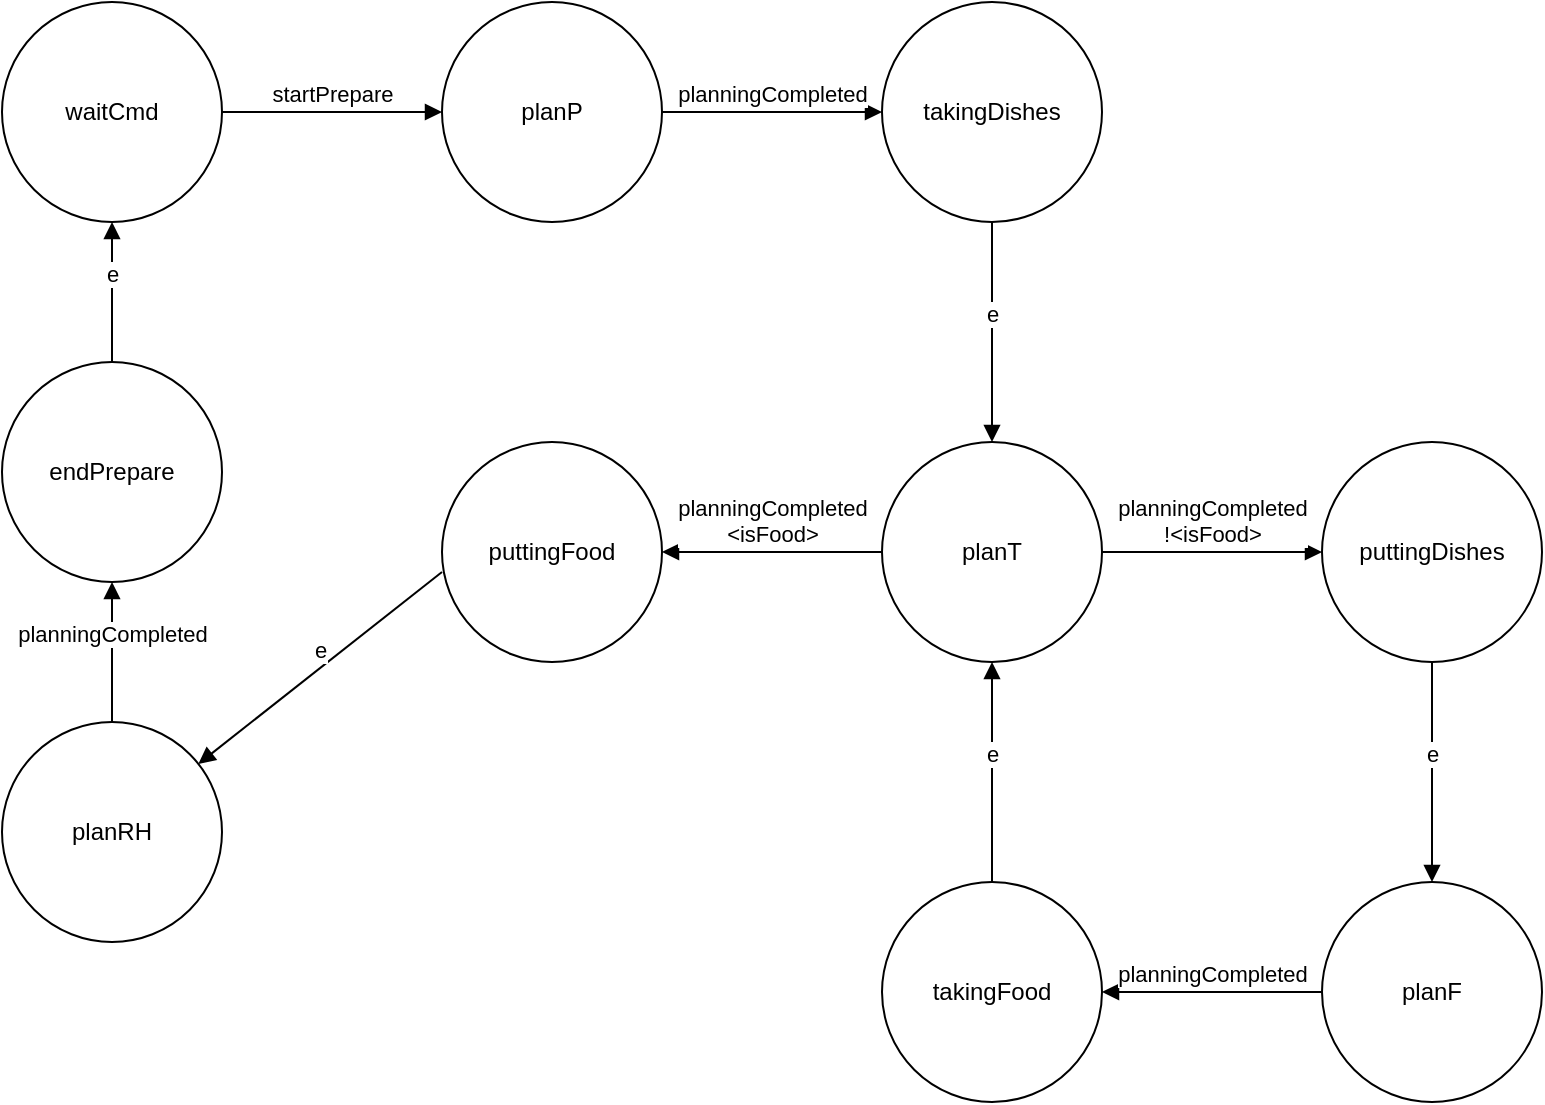 <mxfile version="11.3.0" type="device" pages="1"><diagram id="I5xboOEdw5Rs51gahl5T" name="Page-1"><mxGraphModel dx="1220" dy="720" grid="1" gridSize="10" guides="1" tooltips="1" connect="1" arrows="1" fold="1" page="1" pageScale="1" pageWidth="827" pageHeight="1169" math="0" shadow="0"><root><mxCell id="0"/><mxCell id="1" parent="0"/><mxCell id="TH9IEPblkeK4mTVFrxZU-1" value="waitCmd" style="ellipse;whiteSpace=wrap;html=1;" vertex="1" parent="1"><mxGeometry x="40" y="70" width="110" height="110" as="geometry"/></mxCell><mxCell id="TH9IEPblkeK4mTVFrxZU-2" value="planP" style="ellipse;whiteSpace=wrap;html=1;" vertex="1" parent="1"><mxGeometry x="260" y="70" width="110" height="110" as="geometry"/></mxCell><mxCell id="TH9IEPblkeK4mTVFrxZU-3" value="startPrepare" style="html=1;verticalAlign=bottom;endArrow=block;entryX=0;entryY=0.5;entryDx=0;entryDy=0;exitX=1;exitY=0.5;exitDx=0;exitDy=0;" edge="1" parent="1" source="TH9IEPblkeK4mTVFrxZU-1" target="TH9IEPblkeK4mTVFrxZU-2"><mxGeometry width="80" relative="1" as="geometry"><mxPoint x="150" y="120" as="sourcePoint"/><mxPoint x="260" y="118" as="targetPoint"/></mxGeometry></mxCell><mxCell id="TH9IEPblkeK4mTVFrxZU-5" value="takingDishes" style="ellipse;whiteSpace=wrap;html=1;" vertex="1" parent="1"><mxGeometry x="480" y="70" width="110" height="110" as="geometry"/></mxCell><mxCell id="TH9IEPblkeK4mTVFrxZU-6" value="planningCompleted" style="html=1;verticalAlign=bottom;endArrow=block;entryX=0;entryY=0.5;entryDx=0;entryDy=0;exitX=1;exitY=0.5;exitDx=0;exitDy=0;" edge="1" parent="1" target="TH9IEPblkeK4mTVFrxZU-5"><mxGeometry width="80" relative="1" as="geometry"><mxPoint x="370" y="125" as="sourcePoint"/><mxPoint x="480" y="118" as="targetPoint"/></mxGeometry></mxCell><mxCell id="TH9IEPblkeK4mTVFrxZU-7" value="planT" style="ellipse;whiteSpace=wrap;html=1;" vertex="1" parent="1"><mxGeometry x="480" y="290" width="110" height="110" as="geometry"/></mxCell><mxCell id="TH9IEPblkeK4mTVFrxZU-8" value="e" style="html=1;verticalAlign=bottom;endArrow=block;entryX=0.5;entryY=0;entryDx=0;entryDy=0;exitX=0.5;exitY=1;exitDx=0;exitDy=0;" edge="1" parent="1" target="TH9IEPblkeK4mTVFrxZU-7" source="TH9IEPblkeK4mTVFrxZU-5"><mxGeometry width="80" relative="1" as="geometry"><mxPoint x="590" y="125" as="sourcePoint"/><mxPoint x="700" y="118" as="targetPoint"/></mxGeometry></mxCell><mxCell id="TH9IEPblkeK4mTVFrxZU-10" value="puttingDishes" style="ellipse;whiteSpace=wrap;html=1;" vertex="1" parent="1"><mxGeometry x="700" y="290" width="110" height="110" as="geometry"/></mxCell><mxCell id="TH9IEPblkeK4mTVFrxZU-11" value="planningCompleted&lt;br&gt;!&amp;lt;isFood&amp;gt;" style="html=1;verticalAlign=bottom;endArrow=block;entryX=0;entryY=0.5;entryDx=0;entryDy=0;exitX=1;exitY=0.5;exitDx=0;exitDy=0;" edge="1" parent="1" target="TH9IEPblkeK4mTVFrxZU-10"><mxGeometry width="80" relative="1" as="geometry"><mxPoint x="590" y="345" as="sourcePoint"/><mxPoint x="700" y="338" as="targetPoint"/></mxGeometry></mxCell><mxCell id="TH9IEPblkeK4mTVFrxZU-12" value="planF" style="ellipse;whiteSpace=wrap;html=1;" vertex="1" parent="1"><mxGeometry x="700" y="510" width="110" height="110" as="geometry"/></mxCell><mxCell id="TH9IEPblkeK4mTVFrxZU-13" value="e" style="html=1;verticalAlign=bottom;endArrow=block;entryX=0.5;entryY=0;entryDx=0;entryDy=0;exitX=0.5;exitY=1;exitDx=0;exitDy=0;" edge="1" parent="1" target="TH9IEPblkeK4mTVFrxZU-12"><mxGeometry width="80" relative="1" as="geometry"><mxPoint x="755" y="400" as="sourcePoint"/><mxPoint x="920" y="338" as="targetPoint"/></mxGeometry></mxCell><mxCell id="TH9IEPblkeK4mTVFrxZU-14" value="takingFood" style="ellipse;whiteSpace=wrap;html=1;" vertex="1" parent="1"><mxGeometry x="480" y="510" width="110" height="110" as="geometry"/></mxCell><mxCell id="TH9IEPblkeK4mTVFrxZU-15" value="planningCompleted" style="html=1;verticalAlign=bottom;endArrow=block;exitX=0;exitY=0.5;exitDx=0;exitDy=0;entryX=1;entryY=0.5;entryDx=0;entryDy=0;" edge="1" parent="1" source="TH9IEPblkeK4mTVFrxZU-12" target="TH9IEPblkeK4mTVFrxZU-14"><mxGeometry width="80" relative="1" as="geometry"><mxPoint x="290" y="590" as="sourcePoint"/><mxPoint x="370" y="590" as="targetPoint"/></mxGeometry></mxCell><mxCell id="TH9IEPblkeK4mTVFrxZU-16" value="e" style="html=1;verticalAlign=bottom;endArrow=block;exitX=0.5;exitY=0;exitDx=0;exitDy=0;entryX=0.5;entryY=1;entryDx=0;entryDy=0;" edge="1" parent="1" source="TH9IEPblkeK4mTVFrxZU-14" target="TH9IEPblkeK4mTVFrxZU-7"><mxGeometry width="80" relative="1" as="geometry"><mxPoint x="260" y="570" as="sourcePoint"/><mxPoint x="340" y="570" as="targetPoint"/></mxGeometry></mxCell><mxCell id="TH9IEPblkeK4mTVFrxZU-17" value="puttingFood" style="ellipse;whiteSpace=wrap;html=1;" vertex="1" parent="1"><mxGeometry x="260" y="290" width="110" height="110" as="geometry"/></mxCell><mxCell id="TH9IEPblkeK4mTVFrxZU-18" value="planningCompleted&lt;br&gt;&amp;lt;isFood&amp;gt;" style="html=1;verticalAlign=bottom;endArrow=block;exitX=0;exitY=0.5;exitDx=0;exitDy=0;" edge="1" parent="1" source="TH9IEPblkeK4mTVFrxZU-7" target="TH9IEPblkeK4mTVFrxZU-17"><mxGeometry width="80" relative="1" as="geometry"><mxPoint x="270" y="430" as="sourcePoint"/><mxPoint x="350" y="430" as="targetPoint"/></mxGeometry></mxCell><mxCell id="TH9IEPblkeK4mTVFrxZU-19" value="planRH" style="ellipse;whiteSpace=wrap;html=1;" vertex="1" parent="1"><mxGeometry x="40" y="430" width="110" height="110" as="geometry"/></mxCell><mxCell id="TH9IEPblkeK4mTVFrxZU-20" value="e" style="html=1;verticalAlign=bottom;endArrow=block;exitX=0;exitY=0.5;exitDx=0;exitDy=0;" edge="1" parent="1" target="TH9IEPblkeK4mTVFrxZU-19"><mxGeometry width="80" relative="1" as="geometry"><mxPoint x="260" y="355" as="sourcePoint"/><mxPoint x="130" y="440" as="targetPoint"/></mxGeometry></mxCell><mxCell id="TH9IEPblkeK4mTVFrxZU-23" value="endPrepare" style="ellipse;whiteSpace=wrap;html=1;" vertex="1" parent="1"><mxGeometry x="40" y="250" width="110" height="110" as="geometry"/></mxCell><mxCell id="TH9IEPblkeK4mTVFrxZU-24" value="planningCompleted" style="html=1;verticalAlign=bottom;endArrow=block;exitX=0.5;exitY=0;exitDx=0;exitDy=0;entryX=0.5;entryY=1;entryDx=0;entryDy=0;" edge="1" parent="1" source="TH9IEPblkeK4mTVFrxZU-19" target="TH9IEPblkeK4mTVFrxZU-23"><mxGeometry width="80" relative="1" as="geometry"><mxPoint x="80" y="420" as="sourcePoint"/><mxPoint x="160" y="420" as="targetPoint"/></mxGeometry></mxCell><mxCell id="TH9IEPblkeK4mTVFrxZU-25" value="e" style="html=1;verticalAlign=bottom;endArrow=block;exitX=0.5;exitY=0;exitDx=0;exitDy=0;entryX=0.5;entryY=1;entryDx=0;entryDy=0;" edge="1" parent="1" source="TH9IEPblkeK4mTVFrxZU-23" target="TH9IEPblkeK4mTVFrxZU-1"><mxGeometry width="80" relative="1" as="geometry"><mxPoint x="160" y="230" as="sourcePoint"/><mxPoint x="240" y="230" as="targetPoint"/></mxGeometry></mxCell></root></mxGraphModel></diagram></mxfile>